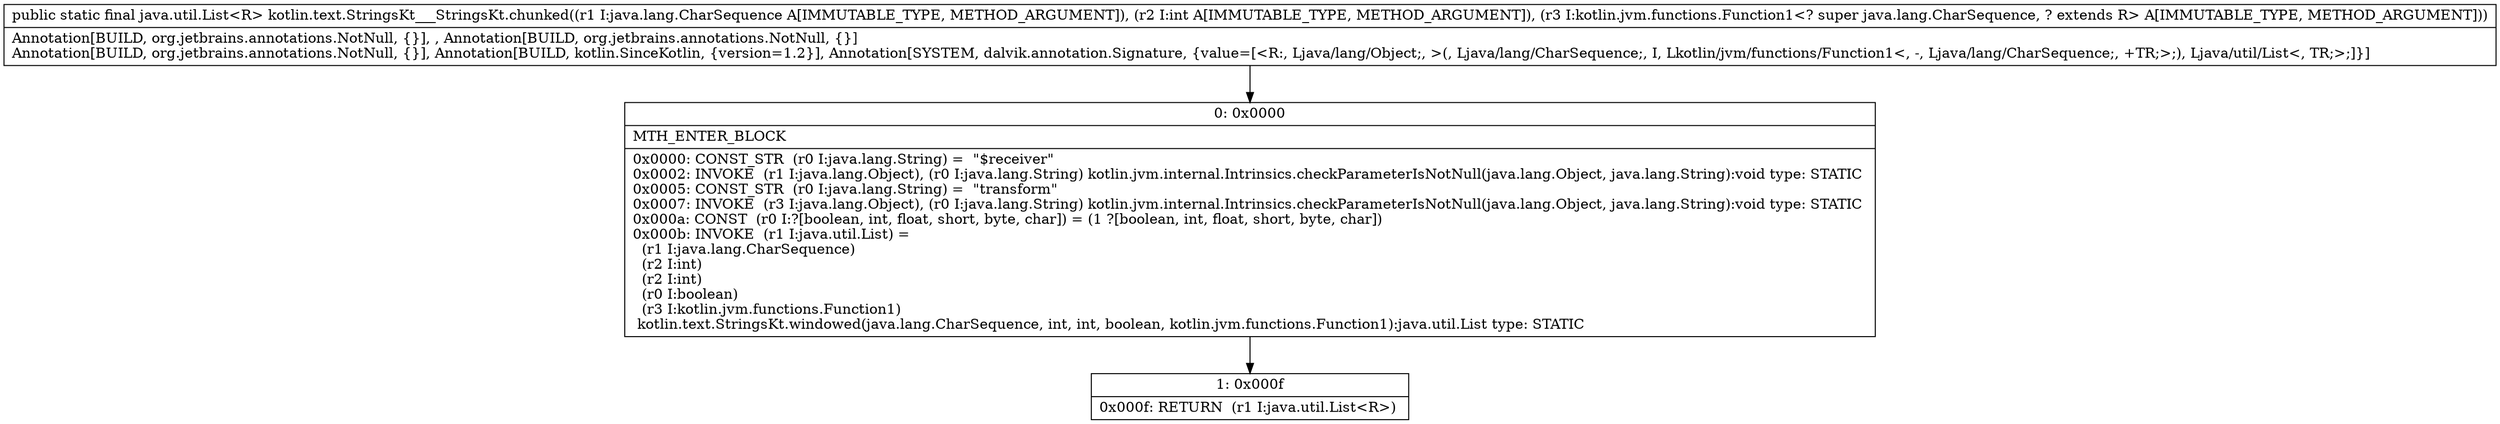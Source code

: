 digraph "CFG forkotlin.text.StringsKt___StringsKt.chunked(Ljava\/lang\/CharSequence;ILkotlin\/jvm\/functions\/Function1;)Ljava\/util\/List;" {
Node_0 [shape=record,label="{0\:\ 0x0000|MTH_ENTER_BLOCK\l|0x0000: CONST_STR  (r0 I:java.lang.String) =  \"$receiver\" \l0x0002: INVOKE  (r1 I:java.lang.Object), (r0 I:java.lang.String) kotlin.jvm.internal.Intrinsics.checkParameterIsNotNull(java.lang.Object, java.lang.String):void type: STATIC \l0x0005: CONST_STR  (r0 I:java.lang.String) =  \"transform\" \l0x0007: INVOKE  (r3 I:java.lang.Object), (r0 I:java.lang.String) kotlin.jvm.internal.Intrinsics.checkParameterIsNotNull(java.lang.Object, java.lang.String):void type: STATIC \l0x000a: CONST  (r0 I:?[boolean, int, float, short, byte, char]) = (1 ?[boolean, int, float, short, byte, char]) \l0x000b: INVOKE  (r1 I:java.util.List) = \l  (r1 I:java.lang.CharSequence)\l  (r2 I:int)\l  (r2 I:int)\l  (r0 I:boolean)\l  (r3 I:kotlin.jvm.functions.Function1)\l kotlin.text.StringsKt.windowed(java.lang.CharSequence, int, int, boolean, kotlin.jvm.functions.Function1):java.util.List type: STATIC \l}"];
Node_1 [shape=record,label="{1\:\ 0x000f|0x000f: RETURN  (r1 I:java.util.List\<R\>) \l}"];
MethodNode[shape=record,label="{public static final java.util.List\<R\> kotlin.text.StringsKt___StringsKt.chunked((r1 I:java.lang.CharSequence A[IMMUTABLE_TYPE, METHOD_ARGUMENT]), (r2 I:int A[IMMUTABLE_TYPE, METHOD_ARGUMENT]), (r3 I:kotlin.jvm.functions.Function1\<? super java.lang.CharSequence, ? extends R\> A[IMMUTABLE_TYPE, METHOD_ARGUMENT]))  | Annotation[BUILD, org.jetbrains.annotations.NotNull, \{\}], , Annotation[BUILD, org.jetbrains.annotations.NotNull, \{\}]\lAnnotation[BUILD, org.jetbrains.annotations.NotNull, \{\}], Annotation[BUILD, kotlin.SinceKotlin, \{version=1.2\}], Annotation[SYSTEM, dalvik.annotation.Signature, \{value=[\<R:, Ljava\/lang\/Object;, \>(, Ljava\/lang\/CharSequence;, I, Lkotlin\/jvm\/functions\/Function1\<, \-, Ljava\/lang\/CharSequence;, +TR;\>;), Ljava\/util\/List\<, TR;\>;]\}]\l}"];
MethodNode -> Node_0;
Node_0 -> Node_1;
}

